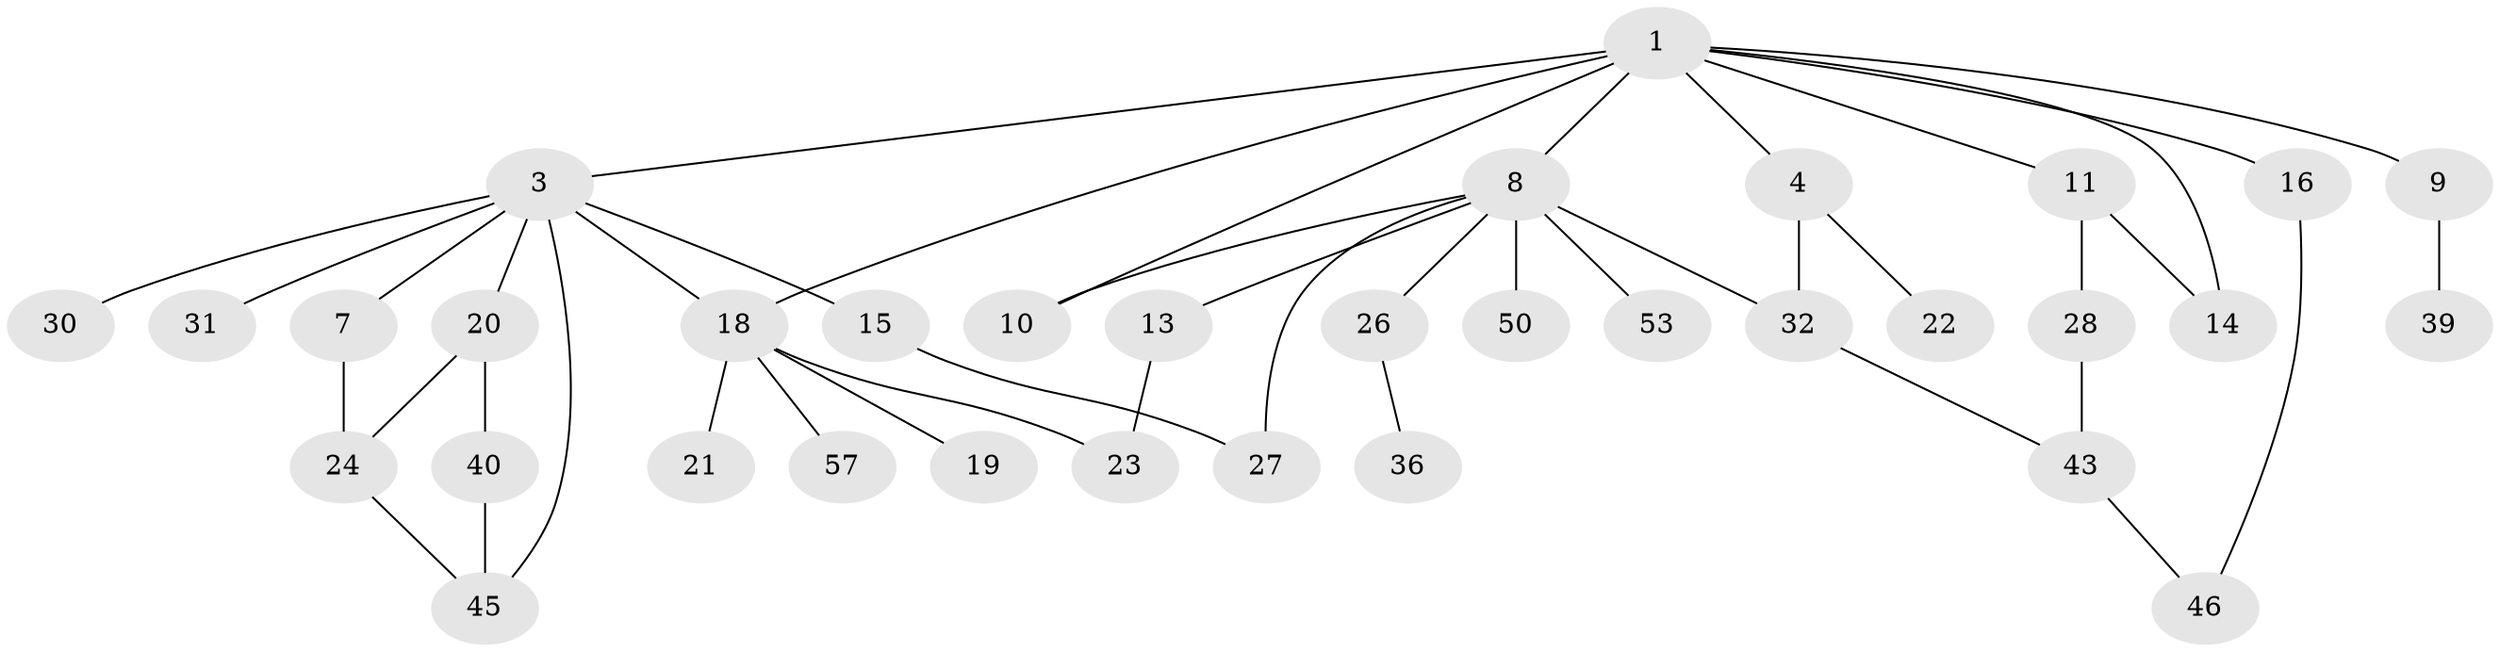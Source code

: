 // original degree distribution, {4: 0.11764705882352941, 1: 0.35294117647058826, 6: 0.029411764705882353, 3: 0.14705882352941177, 7: 0.029411764705882353, 2: 0.29411764705882354, 5: 0.029411764705882353}
// Generated by graph-tools (version 1.1) at 2025/13/03/09/25 04:13:39]
// undirected, 34 vertices, 44 edges
graph export_dot {
graph [start="1"]
  node [color=gray90,style=filled];
  1 [super="+2+5"];
  3 [super="+12"];
  4;
  7;
  8 [super="+54+17+55"];
  9;
  10;
  11 [super="+56"];
  13;
  14 [super="+63"];
  15 [super="+47"];
  16;
  18 [super="+35"];
  19;
  20 [super="+38"];
  21;
  22 [super="+33"];
  23 [super="+44+60"];
  24 [super="+37"];
  26 [super="+34"];
  27 [super="+29"];
  28;
  30;
  31;
  32 [super="+48"];
  36;
  39;
  40;
  43 [super="+49"];
  45 [super="+67"];
  46;
  50;
  53;
  57;
  1 -- 3;
  1 -- 4;
  1 -- 8 [weight=2];
  1 -- 9;
  1 -- 10;
  1 -- 11;
  1 -- 14;
  1 -- 16;
  1 -- 18;
  3 -- 7;
  3 -- 15;
  3 -- 20;
  3 -- 45;
  3 -- 18;
  3 -- 30;
  3 -- 31;
  4 -- 22;
  4 -- 32;
  7 -- 24;
  8 -- 13;
  8 -- 53;
  8 -- 10;
  8 -- 32;
  8 -- 50 [weight=2];
  8 -- 26;
  8 -- 27;
  9 -- 39;
  11 -- 14;
  11 -- 28;
  13 -- 23;
  15 -- 27;
  16 -- 46;
  18 -- 19;
  18 -- 21;
  18 -- 57;
  18 -- 23;
  20 -- 24;
  20 -- 40;
  24 -- 45;
  26 -- 36;
  28 -- 43;
  32 -- 43;
  40 -- 45;
  43 -- 46;
}
